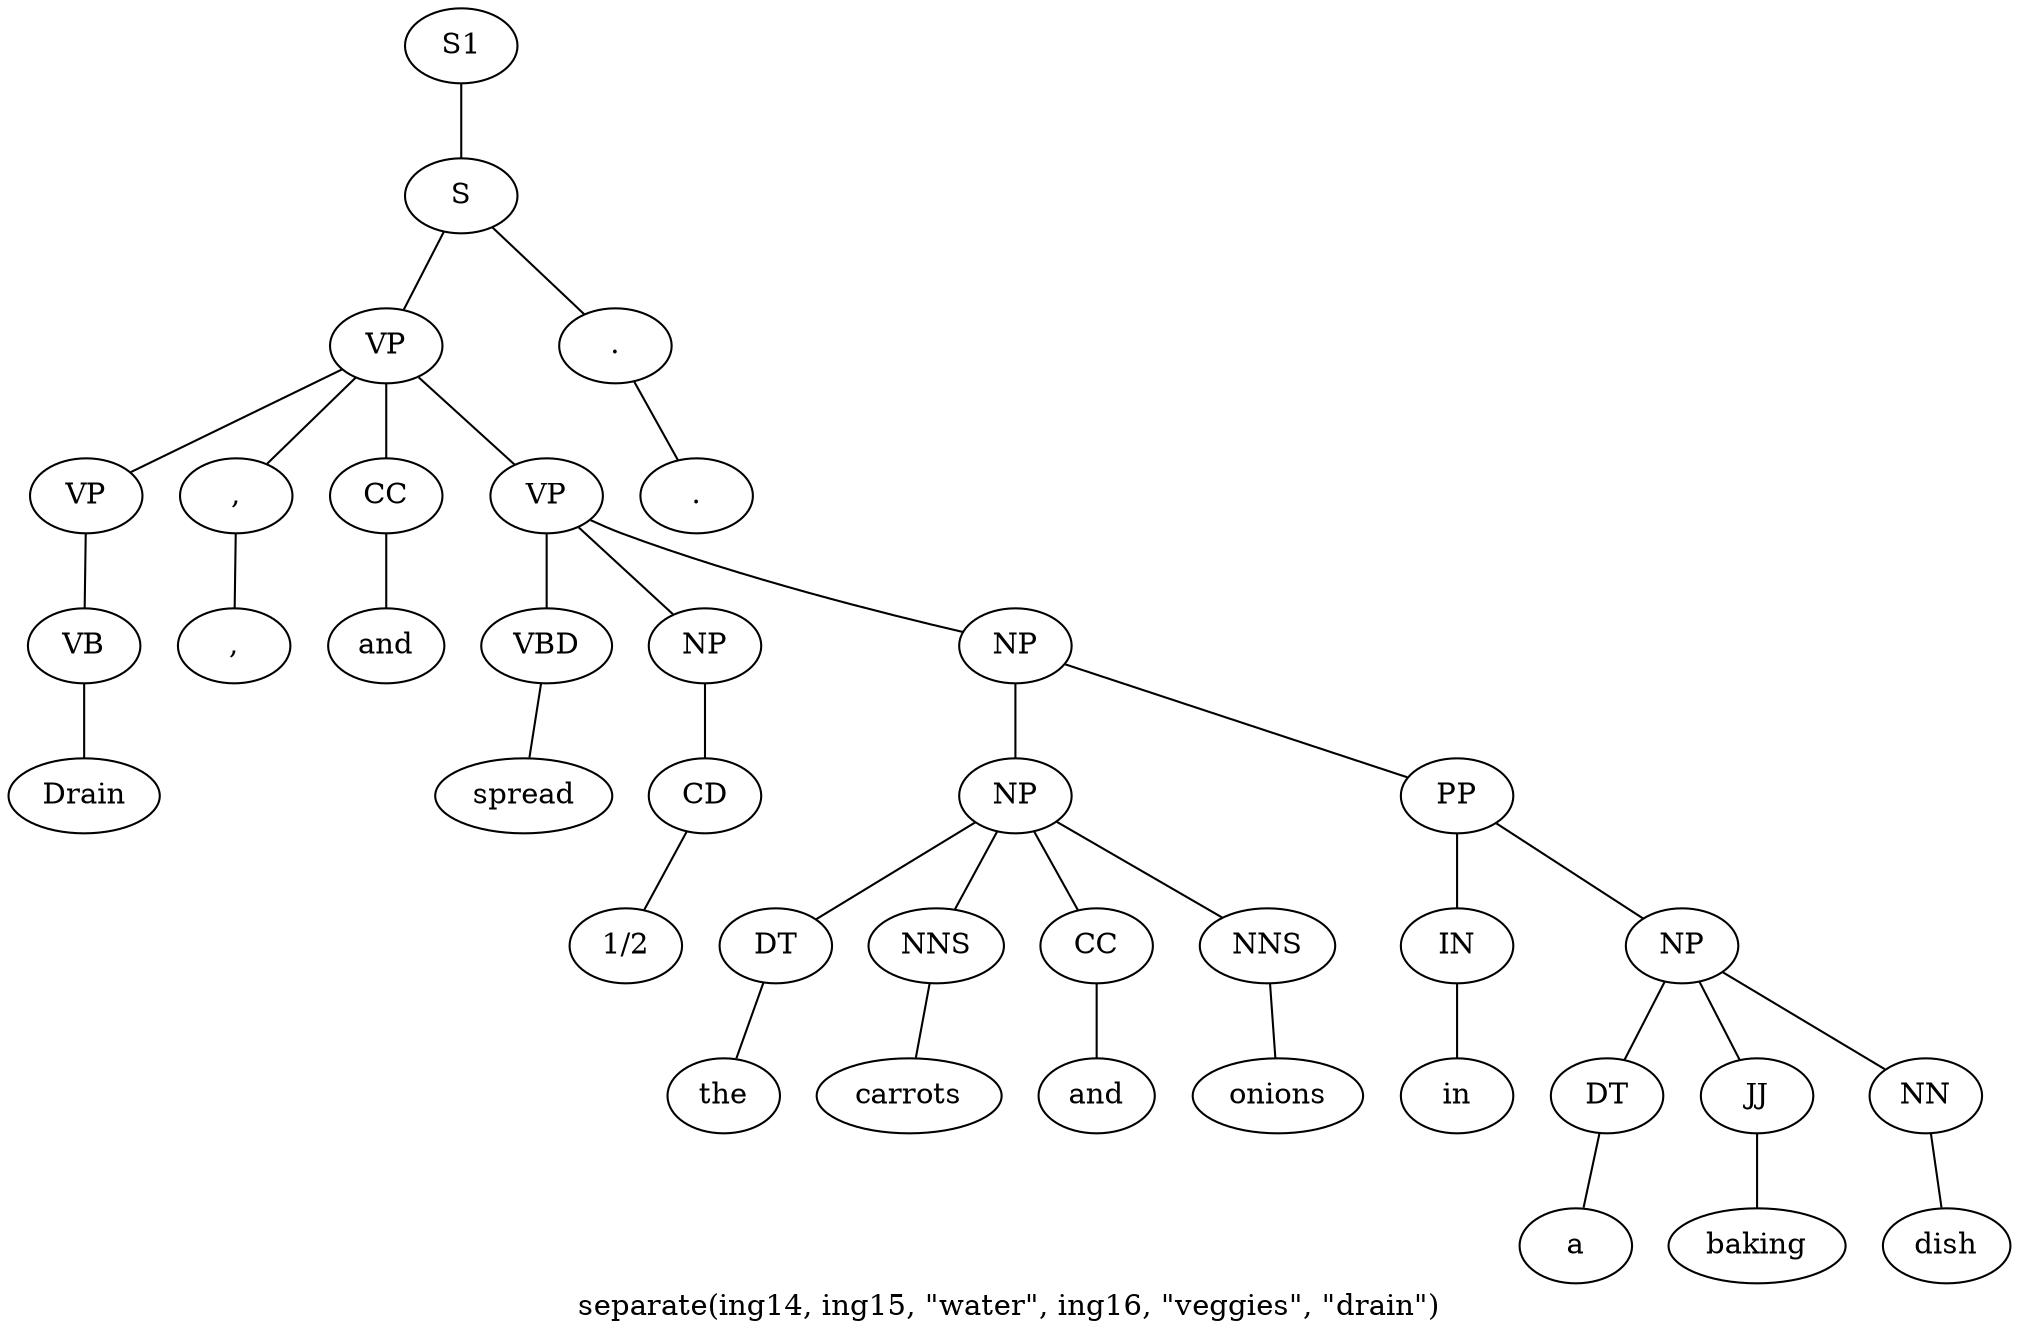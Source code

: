 graph SyntaxGraph {
	label = "separate(ing14, ing15, \"water\", ing16, \"veggies\", \"drain\")";
	Node0 [label="S1"];
	Node1 [label="S"];
	Node2 [label="VP"];
	Node3 [label="VP"];
	Node4 [label="VB"];
	Node5 [label="Drain"];
	Node6 [label=","];
	Node7 [label=","];
	Node8 [label="CC"];
	Node9 [label="and"];
	Node10 [label="VP"];
	Node11 [label="VBD"];
	Node12 [label="spread"];
	Node13 [label="NP"];
	Node14 [label="CD"];
	Node15 [label="1/2"];
	Node16 [label="NP"];
	Node17 [label="NP"];
	Node18 [label="DT"];
	Node19 [label="the"];
	Node20 [label="NNS"];
	Node21 [label="carrots"];
	Node22 [label="CC"];
	Node23 [label="and"];
	Node24 [label="NNS"];
	Node25 [label="onions"];
	Node26 [label="PP"];
	Node27 [label="IN"];
	Node28 [label="in"];
	Node29 [label="NP"];
	Node30 [label="DT"];
	Node31 [label="a"];
	Node32 [label="JJ"];
	Node33 [label="baking"];
	Node34 [label="NN"];
	Node35 [label="dish"];
	Node36 [label="."];
	Node37 [label="."];

	Node0 -- Node1;
	Node1 -- Node2;
	Node1 -- Node36;
	Node2 -- Node3;
	Node2 -- Node6;
	Node2 -- Node8;
	Node2 -- Node10;
	Node3 -- Node4;
	Node4 -- Node5;
	Node6 -- Node7;
	Node8 -- Node9;
	Node10 -- Node11;
	Node10 -- Node13;
	Node10 -- Node16;
	Node11 -- Node12;
	Node13 -- Node14;
	Node14 -- Node15;
	Node16 -- Node17;
	Node16 -- Node26;
	Node17 -- Node18;
	Node17 -- Node20;
	Node17 -- Node22;
	Node17 -- Node24;
	Node18 -- Node19;
	Node20 -- Node21;
	Node22 -- Node23;
	Node24 -- Node25;
	Node26 -- Node27;
	Node26 -- Node29;
	Node27 -- Node28;
	Node29 -- Node30;
	Node29 -- Node32;
	Node29 -- Node34;
	Node30 -- Node31;
	Node32 -- Node33;
	Node34 -- Node35;
	Node36 -- Node37;
}